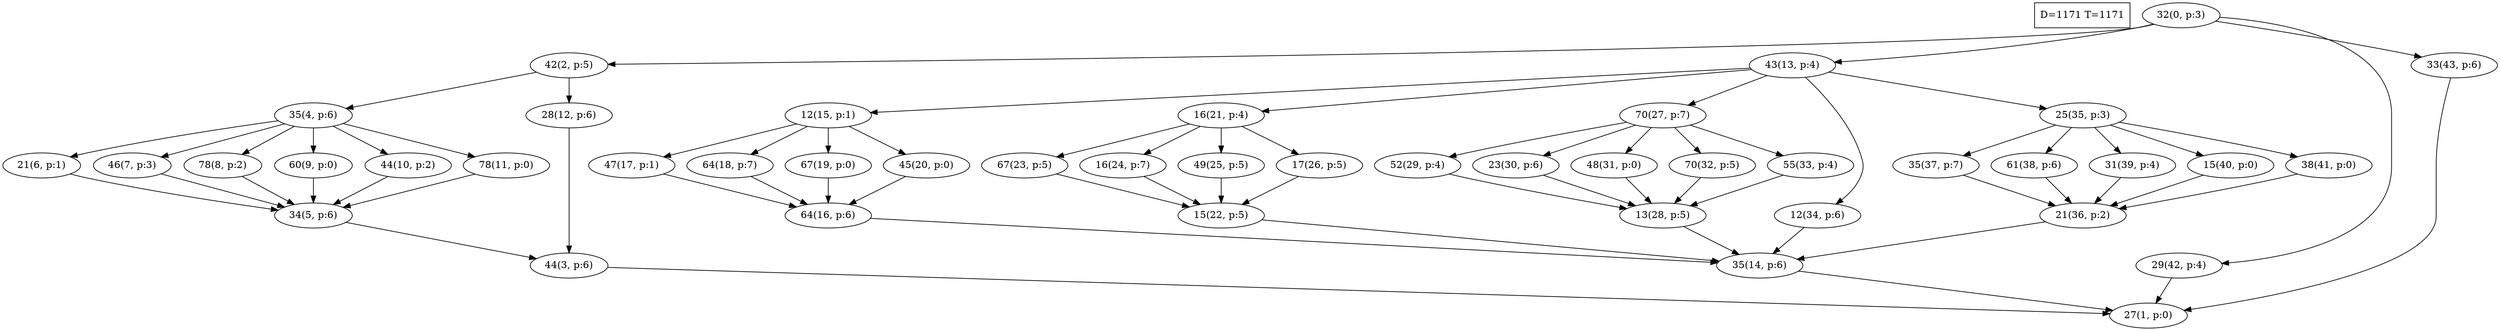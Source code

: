 digraph Task {
i [shape=box, label="D=1171 T=1171"]; 
0 [label="32(0, p:3)"];
1 [label="27(1, p:0)"];
2 [label="42(2, p:5)"];
3 [label="44(3, p:6)"];
4 [label="35(4, p:6)"];
5 [label="34(5, p:6)"];
6 [label="21(6, p:1)"];
7 [label="46(7, p:3)"];
8 [label="78(8, p:2)"];
9 [label="60(9, p:0)"];
10 [label="44(10, p:2)"];
11 [label="78(11, p:0)"];
12 [label="28(12, p:6)"];
13 [label="43(13, p:4)"];
14 [label="35(14, p:6)"];
15 [label="12(15, p:1)"];
16 [label="64(16, p:6)"];
17 [label="47(17, p:1)"];
18 [label="64(18, p:7)"];
19 [label="67(19, p:0)"];
20 [label="45(20, p:0)"];
21 [label="16(21, p:4)"];
22 [label="15(22, p:5)"];
23 [label="67(23, p:5)"];
24 [label="16(24, p:7)"];
25 [label="49(25, p:5)"];
26 [label="17(26, p:5)"];
27 [label="70(27, p:7)"];
28 [label="13(28, p:5)"];
29 [label="52(29, p:4)"];
30 [label="23(30, p:6)"];
31 [label="48(31, p:0)"];
32 [label="70(32, p:5)"];
33 [label="55(33, p:4)"];
34 [label="12(34, p:6)"];
35 [label="25(35, p:3)"];
36 [label="21(36, p:2)"];
37 [label="35(37, p:7)"];
38 [label="61(38, p:6)"];
39 [label="31(39, p:4)"];
40 [label="15(40, p:0)"];
41 [label="38(41, p:0)"];
42 [label="29(42, p:4)"];
43 [label="33(43, p:6)"];
0 -> 2;
0 -> 13;
0 -> 42;
0 -> 43;
2 -> 4;
2 -> 12;
3 -> 1;
4 -> 6;
4 -> 7;
4 -> 8;
4 -> 9;
4 -> 10;
4 -> 11;
5 -> 3;
6 -> 5;
7 -> 5;
8 -> 5;
9 -> 5;
10 -> 5;
11 -> 5;
12 -> 3;
13 -> 15;
13 -> 21;
13 -> 27;
13 -> 34;
13 -> 35;
14 -> 1;
15 -> 17;
15 -> 18;
15 -> 19;
15 -> 20;
16 -> 14;
17 -> 16;
18 -> 16;
19 -> 16;
20 -> 16;
21 -> 23;
21 -> 24;
21 -> 25;
21 -> 26;
22 -> 14;
23 -> 22;
24 -> 22;
25 -> 22;
26 -> 22;
27 -> 29;
27 -> 30;
27 -> 31;
27 -> 32;
27 -> 33;
28 -> 14;
29 -> 28;
30 -> 28;
31 -> 28;
32 -> 28;
33 -> 28;
34 -> 14;
35 -> 37;
35 -> 38;
35 -> 39;
35 -> 40;
35 -> 41;
36 -> 14;
37 -> 36;
38 -> 36;
39 -> 36;
40 -> 36;
41 -> 36;
42 -> 1;
43 -> 1;
}